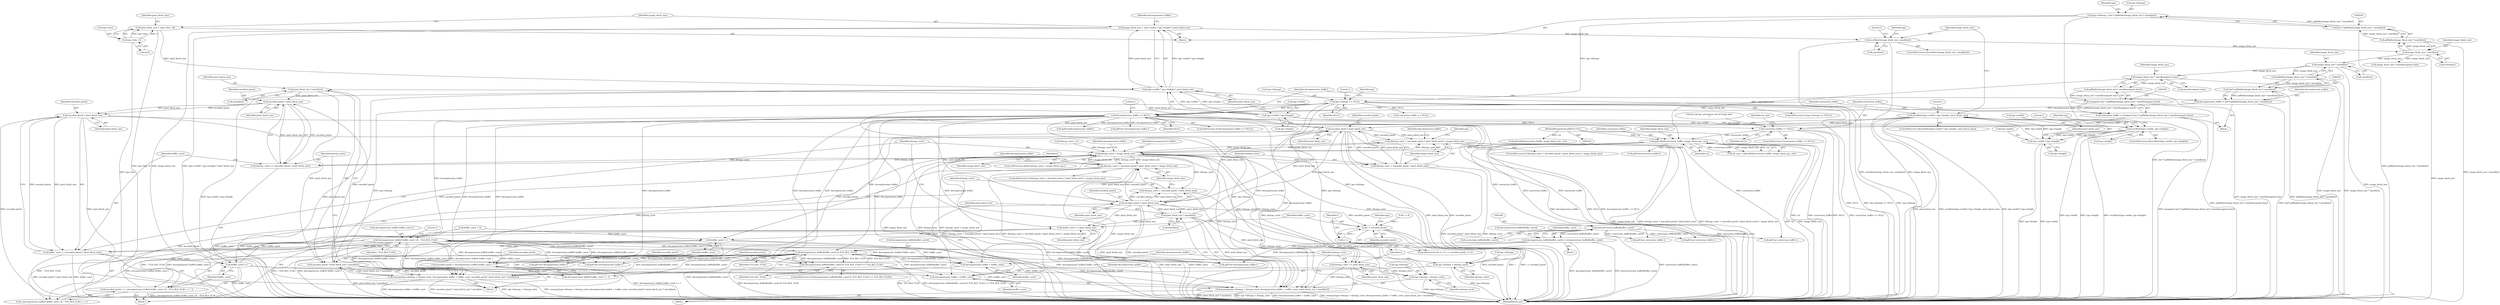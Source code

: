 digraph "1_libgd_fb0e0cce0b9f25389ab56604c3547351617e1415@API" {
"1000466" [label="(Call,pixel_block_size * sizeof(int))"];
"1000443" [label="(Call,encoded_pixels * pixel_block_size)"];
"1000430" [label="(Call,encoded_pixels = decompression_buffer[ buffer_caret ] + 1)"];
"1000290" [label="(Call,decompression_buffer == NULL)"];
"1000280" [label="(Call,decompression_buffer = (int*) gdMalloc(image_block_size * sizeof(int)))"];
"1000282" [label="(Call,(int*) gdMalloc(image_block_size * sizeof(int)))"];
"1000284" [label="(Call,gdMalloc(image_block_size * sizeof(int)))"];
"1000285" [label="(Call,image_block_size * sizeof(int))"];
"1000207" [label="(Call,image_block_size * sizeof(int))"];
"1000177" [label="(Call,overflow2(image_block_size, sizeof(int)))"];
"1000117" [label="(Call,image_block_size = (tga->width * tga->height) * pixel_block_size)"];
"1000119" [label="(Call,(tga->width * tga->height) * pixel_block_size)"];
"1000120" [label="(Call,tga->width * tga->height)"];
"1000109" [label="(Call,pixel_block_size = (tga->bits / 8))"];
"1000111" [label="(Call,tga->bits / 8)"];
"1000212" [label="(Call,tga->bitmap == NULL)"];
"1000200" [label="(Call,tga->bitmap = (int *) gdMalloc(image_block_size * sizeof(int)))"];
"1000204" [label="(Call,(int *) gdMalloc(image_block_size * sizeof(int)))"];
"1000206" [label="(Call,gdMalloc(image_block_size * sizeof(int)))"];
"1000375" [label="(Call,decompression_buffer[ buffer_caret ] & ~TGA_RLE_FLAG)"];
"1000365" [label="(Call,decompression_buffer[buffer_caret] & TGA_RLE_FLAG)"];
"1000344" [label="(Call,decompression_buffer[buffer_caret] = (int)conversion_buffer[buffer_caret])"];
"1000348" [label="(Call,(int)conversion_buffer[buffer_caret])"];
"1000320" [label="(Call,gdGetBuf(conversion_buffer, image_block_size, ctx))"];
"1000307" [label="(Call,conversion_buffer == NULL)"];
"1000297" [label="(Call,conversion_buffer = (unsigned char *) gdMalloc(image_block_size * sizeof(unsigned char)))"];
"1000299" [label="(Call,(unsigned char *) gdMalloc(image_block_size * sizeof(unsigned char)))"];
"1000301" [label="(Call,gdMalloc(image_block_size * sizeof(unsigned char)))"];
"1000302" [label="(Call,image_block_size * sizeof(unsigned char))"];
"1000105" [label="(MethodParameterIn,gdIOCtx *ctx)"];
"1000364" [label="(Call,(decompression_buffer[buffer_caret] & TGA_RLE_FLAG) == TGA_RLE_FLAG)"];
"1000477" [label="(Call,encoded_pixels * pixel_block_size)"];
"1000472" [label="(Call,encoded_pixels * pixel_block_size)"];
"1000464" [label="(Call,encoded_pixels * pixel_block_size * sizeof(int))"];
"1000466" [label="(Call,pixel_block_size * sizeof(int))"];
"1000163" [label="(Call,overflow2(tga->width * tga->height, pixel_block_size))"];
"1000164" [label="(Call,tga->width * tga->height)"];
"1000151" [label="(Call,overflow2(tga->width, tga->height))"];
"1000387" [label="(Call,encoded_pixels * pixel_block_size)"];
"1000372" [label="(Call,encoded_pixels = ( ( decompression_buffer[ buffer_caret ] & ~TGA_RLE_FLAG ) + 1 ))"];
"1000418" [label="(Call,pixel_block_size * sizeof(int))"];
"1000455" [label="(Call,memcpy(tga->bitmap + bitmap_caret, decompression_buffer + buffer_caret, encoded_pixels * pixel_block_size * sizeof(int)))"];
"1000470" [label="(Call,bitmap_caret += (encoded_pixels * pixel_block_size))"];
"1000359" [label="(Call,bitmap_caret < image_block_size)"];
"1000384" [label="(Call,(bitmap_caret + (encoded_pixels * pixel_block_size)) > image_block_size)"];
"1000385" [label="(Call,bitmap_caret + (encoded_pixels * pixel_block_size))"];
"1000409" [label="(Call,memcpy(tga->bitmap + bitmap_caret, decompression_buffer + buffer_caret, pixel_block_size * sizeof(int)))"];
"1000410" [label="(Call,tga->bitmap + bitmap_caret)"];
"1000422" [label="(Call,bitmap_caret += pixel_block_size)"];
"1000440" [label="(Call,(bitmap_caret + (encoded_pixels * pixel_block_size)) > image_block_size)"];
"1000441" [label="(Call,bitmap_caret + (encoded_pixels * pixel_block_size))"];
"1000456" [label="(Call,tga->bitmap + bitmap_caret)"];
"1000403" [label="(Call,i < encoded_pixels)"];
"1000406" [label="(Call,i++)"];
"1000425" [label="(Call,buffer_caret += pixel_block_size)"];
"1000381" [label="(Call,buffer_caret++)"];
"1000415" [label="(Call,decompression_buffer + buffer_caret)"];
"1000437" [label="(Call,buffer_caret++)"];
"1000461" [label="(Call,decompression_buffer + buffer_caret)"];
"1000475" [label="(Call,buffer_caret += (encoded_pixels * pixel_block_size))"];
"1000449" [label="(Identifier,decompression_buffer)"];
"1000150" [label="(ControlStructure,if(overflow2(tga->width, tga->height)))"];
"1000175" [label="(Literal,1)"];
"1000350" [label="(Call,conversion_buffer[buffer_caret])"];
"1000141" [label="(Call,bitmap_caret = 0)"];
"1000161" [label="(Literal,1)"];
"1000416" [label="(Identifier,decompression_buffer)"];
"1000441" [label="(Call,bitmap_caret + (encoded_pixels * pixel_block_size))"];
"1000119" [label="(Call,(tga->width * tga->height) * pixel_block_size)"];
"1000407" [label="(Identifier,i)"];
"1000419" [label="(Identifier,pixel_block_size)"];
"1000466" [label="(Call,pixel_block_size * sizeof(int))"];
"1000177" [label="(Call,overflow2(image_block_size, sizeof(int)))"];
"1000120" [label="(Call,tga->width * tga->height)"];
"1000431" [label="(Identifier,encoded_pixels)"];
"1000213" [label="(Call,tga->bitmap)"];
"1000374" [label="(Call,( decompression_buffer[ buffer_caret ] & ~TGA_RLE_FLAG ) + 1)"];
"1000458" [label="(Identifier,tga)"];
"1000312" [label="(Literal,\"gd-tga: premature end of image data\n\")"];
"1000427" [label="(Identifier,pixel_block_size)"];
"1000308" [label="(Identifier,conversion_buffer)"];
"1000112" [label="(Call,tga->bits)"];
"1000281" [label="(Identifier,decompression_buffer)"];
"1000107" [label="(Block,)"];
"1000382" [label="(Identifier,buffer_caret)"];
"1000414" [label="(Identifier,bitmap_caret)"];
"1000473" [label="(Identifier,encoded_pixels)"];
"1000372" [label="(Call,encoded_pixels = ( ( decompression_buffer[ buffer_caret ] & ~TGA_RLE_FLAG ) + 1 ))"];
"1000415" [label="(Call,decompression_buffer + buffer_caret)"];
"1000370" [label="(Identifier,TGA_RLE_FLAG)"];
"1000212" [label="(Call,tga->bitmap == NULL)"];
"1000209" [label="(Call,sizeof(int))"];
"1000361" [label="(Identifier,image_block_size)"];
"1000376" [label="(Call,decompression_buffer[ buffer_caret ])"];
"1000392" [label="(Call,gdFree( decompression_buffer ))"];
"1000403" [label="(Call,i < encoded_pixels)"];
"1000481" [label="(Identifier,decompression_buffer)"];
"1000387" [label="(Call,encoded_pixels * pixel_block_size)"];
"1000127" [label="(Identifier,pixel_block_size)"];
"1000343" [label="(Block,)"];
"1000482" [label="(Call,gdFree( conversion_buffer ))"];
"1000424" [label="(Identifier,pixel_block_size)"];
"1000393" [label="(Identifier,decompression_buffer)"];
"1000462" [label="(Identifier,decompression_buffer)"];
"1000418" [label="(Call,pixel_block_size * sizeof(int))"];
"1000214" [label="(Identifier,tga)"];
"1000151" [label="(Call,overflow2(tga->width, tga->height))"];
"1000296" [label="(Literal,1)"];
"1000410" [label="(Call,tga->bitmap + bitmap_caret)"];
"1000331" [label="(Call,gdFree(decompression_buffer))"];
"1000155" [label="(Call,tga->height)"];
"1000442" [label="(Identifier,bitmap_caret)"];
"1000162" [label="(ControlStructure,if(overflow2(tga->width * tga->height, pixel_block_size)))"];
"1000444" [label="(Identifier,encoded_pixels)"];
"1000412" [label="(Identifier,tga)"];
"1000208" [label="(Identifier,image_block_size)"];
"1000379" [label="(Identifier,~TGA_RLE_FLAG)"];
"1000298" [label="(Identifier,conversion_buffer)"];
"1000364" [label="(Call,(decompression_buffer[buffer_caret] & TGA_RLE_FLAG) == TGA_RLE_FLAG)"];
"1000206" [label="(Call,gdMalloc(image_block_size * sizeof(int)))"];
"1000309" [label="(Identifier,NULL)"];
"1000345" [label="(Call,decompression_buffer[buffer_caret])"];
"1000420" [label="(Call,sizeof(int))"];
"1000360" [label="(Identifier,bitmap_caret)"];
"1000121" [label="(Call,tga->width)"];
"1000430" [label="(Call,encoded_pixels = decompression_buffer[ buffer_caret ] + 1)"];
"1000471" [label="(Identifier,bitmap_caret)"];
"1000358" [label="(ControlStructure,while( bitmap_caret < image_block_size ))"];
"1000280" [label="(Call,decompression_buffer = (int*) gdMalloc(image_block_size * sizeof(int)))"];
"1000111" [label="(Call,tga->bits / 8)"];
"1000465" [label="(Identifier,encoded_pixels)"];
"1000323" [label="(Identifier,ctx)"];
"1000463" [label="(Identifier,buffer_caret)"];
"1000461" [label="(Call,decompression_buffer + buffer_caret)"];
"1000390" [label="(Identifier,image_block_size)"];
"1000165" [label="(Call,tga->width)"];
"1000385" [label="(Call,bitmap_caret + (encoded_pixels * pixel_block_size))"];
"1000284" [label="(Call,gdMalloc(image_block_size * sizeof(int)))"];
"1000373" [label="(Identifier,encoded_pixels)"];
"1000304" [label="(Call,sizeof(unsigned char))"];
"1000399" [label="(ControlStructure,for (i = 0; i < encoded_pixels; i++))"];
"1000432" [label="(Call,decompression_buffer[ buffer_caret ] + 1)"];
"1000423" [label="(Identifier,bitmap_caret)"];
"1000446" [label="(Identifier,image_block_size)"];
"1000168" [label="(Call,tga->height)"];
"1000381" [label="(Call,buffer_caret++)"];
"1000460" [label="(Identifier,bitmap_caret)"];
"1000164" [label="(Call,tga->width * tga->height)"];
"1000109" [label="(Call,pixel_block_size = (tga->bits / 8))"];
"1000389" [label="(Identifier,pixel_block_size)"];
"1000386" [label="(Identifier,bitmap_caret)"];
"1000236" [label="(Call,conversion_buffer == NULL)"];
"1000365" [label="(Call,decompression_buffer[buffer_caret] & TGA_RLE_FLAG)"];
"1000425" [label="(Call,buffer_caret += pixel_block_size)"];
"1000475" [label="(Call,buffer_caret += (encoded_pixels * pixel_block_size))"];
"1000406" [label="(Call,i++)"];
"1000404" [label="(Identifier,i)"];
"1000307" [label="(Call,conversion_buffer == NULL)"];
"1000384" [label="(Call,(bitmap_caret + (encoded_pixels * pixel_block_size)) > image_block_size)"];
"1000303" [label="(Identifier,image_block_size)"];
"1000371" [label="(Block,)"];
"1000375" [label="(Call,decompression_buffer[ buffer_caret ] & ~TGA_RLE_FLAG)"];
"1000479" [label="(Identifier,pixel_block_size)"];
"1000231" [label="(Call,image_block_size * sizeof(unsigned char))"];
"1000401" [label="(Identifier,i)"];
"1000166" [label="(Identifier,tga)"];
"1000480" [label="(Call,gdFree( decompression_buffer ))"];
"1000405" [label="(Identifier,encoded_pixels)"];
"1000110" [label="(Identifier,pixel_block_size)"];
"1000426" [label="(Identifier,buffer_caret)"];
"1000282" [label="(Call,(int*) gdMalloc(image_block_size * sizeof(int)))"];
"1000285" [label="(Call,image_block_size * sizeof(int))"];
"1000380" [label="(Literal,1)"];
"1000476" [label="(Identifier,buffer_caret)"];
"1000130" [label="(Identifier,decompression_buffer)"];
"1000474" [label="(Identifier,pixel_block_size)"];
"1000204" [label="(Call,(int *) gdMalloc(image_block_size * sizeof(int)))"];
"1000411" [label="(Call,tga->bitmap)"];
"1000245" [label="(Call,gdGetBuf(conversion_buffer, image_block_size, ctx))"];
"1000468" [label="(Call,sizeof(int))"];
"1000313" [label="(Call,gdFree( decompression_buffer ))"];
"1000292" [label="(Identifier,NULL)"];
"1000287" [label="(Call,sizeof(int))"];
"1000438" [label="(Identifier,buffer_caret)"];
"1000472" [label="(Call,encoded_pixels * pixel_block_size)"];
"1000189" [label="(Identifier,tga)"];
"1000344" [label="(Call,decompression_buffer[buffer_caret] = (int)conversion_buffer[buffer_caret])"];
"1000301" [label="(Call,gdMalloc(image_block_size * sizeof(unsigned char)))"];
"1000400" [label="(Call,i = 0)"];
"1000467" [label="(Identifier,pixel_block_size)"];
"1000456" [label="(Call,tga->bitmap + bitmap_caret)"];
"1000445" [label="(Identifier,pixel_block_size)"];
"1000394" [label="(Call,gdFree( conversion_buffer ))"];
"1000224" [label="(Block,)"];
"1000219" [label="(Literal,1)"];
"1000201" [label="(Call,tga->bitmap)"];
"1000457" [label="(Call,tga->bitmap)"];
"1000211" [label="(ControlStructure,if (tga->bitmap == NULL))"];
"1000383" [label="(ControlStructure,if ((bitmap_caret + (encoded_pixels * pixel_block_size)) > image_block_size))"];
"1000322" [label="(Identifier,image_block_size)"];
"1000408" [label="(Block,)"];
"1000117" [label="(Call,image_block_size = (tga->width * tga->height) * pixel_block_size)"];
"1000321" [label="(Identifier,conversion_buffer)"];
"1000222" [label="(Identifier,tga)"];
"1000118" [label="(Identifier,image_block_size)"];
"1000450" [label="(Call,gdFree( conversion_buffer ))"];
"1000105" [label="(MethodParameterIn,gdIOCtx *ctx)"];
"1000289" [label="(ControlStructure,if (decompression_buffer == NULL))"];
"1000409" [label="(Call,memcpy(tga->bitmap + bitmap_caret, decompression_buffer + buffer_caret, pixel_block_size * sizeof(int)))"];
"1000184" [label="(Literal,1)"];
"1000176" [label="(ControlStructure,if(overflow2(image_block_size, sizeof(int))))"];
"1000437" [label="(Call,buffer_caret++)"];
"1000318" [label="(Call,rle_size = gdGetBuf(conversion_buffer, image_block_size, ctx))"];
"1000216" [label="(Identifier,NULL)"];
"1000367" [label="(Identifier,decompression_buffer)"];
"1000487" [label="(MethodReturn,int)"];
"1000478" [label="(Identifier,encoded_pixels)"];
"1000440" [label="(Call,(bitmap_caret + (encoded_pixels * pixel_block_size)) > image_block_size)"];
"1000319" [label="(Identifier,rle_size)"];
"1000417" [label="(Identifier,buffer_caret)"];
"1000355" [label="(Call,buffer_caret = 0)"];
"1000363" [label="(ControlStructure,if ((decompression_buffer[buffer_caret] & TGA_RLE_FLAG) == TGA_RLE_FLAG))"];
"1000477" [label="(Call,encoded_pixels * pixel_block_size)"];
"1000171" [label="(Identifier,pixel_block_size)"];
"1000448" [label="(Call,gdFree( decompression_buffer ))"];
"1000369" [label="(Identifier,TGA_RLE_FLAG)"];
"1000200" [label="(Call,tga->bitmap = (int *) gdMalloc(image_block_size * sizeof(int)))"];
"1000207" [label="(Call,image_block_size * sizeof(int))"];
"1000464" [label="(Call,encoded_pixels * pixel_block_size * sizeof(int))"];
"1000302" [label="(Call,image_block_size * sizeof(unsigned char))"];
"1000179" [label="(Call,sizeof(int))"];
"1000299" [label="(Call,(unsigned char *) gdMalloc(image_block_size * sizeof(unsigned char)))"];
"1000470" [label="(Call,bitmap_caret += (encoded_pixels * pixel_block_size))"];
"1000152" [label="(Call,tga->width)"];
"1000455" [label="(Call,memcpy(tga->bitmap + bitmap_caret, decompression_buffer + buffer_caret, encoded_pixels * pixel_block_size * sizeof(int)))"];
"1000297" [label="(Call,conversion_buffer = (unsigned char *) gdMalloc(image_block_size * sizeof(unsigned char)))"];
"1000388" [label="(Identifier,encoded_pixels)"];
"1000429" [label="(Block,)"];
"1000178" [label="(Identifier,image_block_size)"];
"1000291" [label="(Identifier,decompression_buffer)"];
"1000286" [label="(Identifier,image_block_size)"];
"1000124" [label="(Call,tga->height)"];
"1000115" [label="(Literal,8)"];
"1000348" [label="(Call,(int)conversion_buffer[buffer_caret])"];
"1000443" [label="(Call,encoded_pixels * pixel_block_size)"];
"1000290" [label="(Call,decompression_buffer == NULL)"];
"1000306" [label="(ControlStructure,if (conversion_buffer == NULL))"];
"1000329" [label="(Call,gdFree(conversion_buffer))"];
"1000320" [label="(Call,gdGetBuf(conversion_buffer, image_block_size, ctx))"];
"1000354" [label="(Identifier,buffer_caret)"];
"1000163" [label="(Call,overflow2(tga->width * tga->height, pixel_block_size))"];
"1000422" [label="(Call,bitmap_caret += pixel_block_size)"];
"1000439" [label="(ControlStructure,if ((bitmap_caret + (encoded_pixels * pixel_block_size)) > image_block_size))"];
"1000359" [label="(Call,bitmap_caret < image_block_size)"];
"1000366" [label="(Call,decompression_buffer[buffer_caret])"];
"1000466" -> "1000464"  [label="AST: "];
"1000466" -> "1000468"  [label="CFG: "];
"1000467" -> "1000466"  [label="AST: "];
"1000468" -> "1000466"  [label="AST: "];
"1000464" -> "1000466"  [label="CFG: "];
"1000466" -> "1000464"  [label="DDG: pixel_block_size"];
"1000443" -> "1000466"  [label="DDG: pixel_block_size"];
"1000466" -> "1000472"  [label="DDG: pixel_block_size"];
"1000443" -> "1000441"  [label="AST: "];
"1000443" -> "1000445"  [label="CFG: "];
"1000444" -> "1000443"  [label="AST: "];
"1000445" -> "1000443"  [label="AST: "];
"1000441" -> "1000443"  [label="CFG: "];
"1000443" -> "1000487"  [label="DDG: pixel_block_size"];
"1000443" -> "1000487"  [label="DDG: encoded_pixels"];
"1000443" -> "1000440"  [label="DDG: encoded_pixels"];
"1000443" -> "1000440"  [label="DDG: pixel_block_size"];
"1000443" -> "1000441"  [label="DDG: encoded_pixels"];
"1000443" -> "1000441"  [label="DDG: pixel_block_size"];
"1000430" -> "1000443"  [label="DDG: encoded_pixels"];
"1000477" -> "1000443"  [label="DDG: pixel_block_size"];
"1000163" -> "1000443"  [label="DDG: pixel_block_size"];
"1000387" -> "1000443"  [label="DDG: pixel_block_size"];
"1000418" -> "1000443"  [label="DDG: pixel_block_size"];
"1000443" -> "1000464"  [label="DDG: encoded_pixels"];
"1000430" -> "1000429"  [label="AST: "];
"1000430" -> "1000432"  [label="CFG: "];
"1000431" -> "1000430"  [label="AST: "];
"1000432" -> "1000430"  [label="AST: "];
"1000438" -> "1000430"  [label="CFG: "];
"1000430" -> "1000487"  [label="DDG: decompression_buffer[ buffer_caret ] + 1"];
"1000290" -> "1000430"  [label="DDG: decompression_buffer"];
"1000375" -> "1000430"  [label="DDG: decompression_buffer[ buffer_caret ]"];
"1000365" -> "1000430"  [label="DDG: decompression_buffer[buffer_caret]"];
"1000290" -> "1000289"  [label="AST: "];
"1000290" -> "1000292"  [label="CFG: "];
"1000291" -> "1000290"  [label="AST: "];
"1000292" -> "1000290"  [label="AST: "];
"1000296" -> "1000290"  [label="CFG: "];
"1000298" -> "1000290"  [label="CFG: "];
"1000290" -> "1000487"  [label="DDG: decompression_buffer"];
"1000290" -> "1000487"  [label="DDG: NULL"];
"1000290" -> "1000487"  [label="DDG: decompression_buffer == NULL"];
"1000280" -> "1000290"  [label="DDG: decompression_buffer"];
"1000212" -> "1000290"  [label="DDG: NULL"];
"1000290" -> "1000307"  [label="DDG: NULL"];
"1000290" -> "1000313"  [label="DDG: decompression_buffer"];
"1000290" -> "1000331"  [label="DDG: decompression_buffer"];
"1000290" -> "1000365"  [label="DDG: decompression_buffer"];
"1000290" -> "1000375"  [label="DDG: decompression_buffer"];
"1000290" -> "1000392"  [label="DDG: decompression_buffer"];
"1000290" -> "1000409"  [label="DDG: decompression_buffer"];
"1000290" -> "1000415"  [label="DDG: decompression_buffer"];
"1000290" -> "1000432"  [label="DDG: decompression_buffer"];
"1000290" -> "1000448"  [label="DDG: decompression_buffer"];
"1000290" -> "1000455"  [label="DDG: decompression_buffer"];
"1000290" -> "1000461"  [label="DDG: decompression_buffer"];
"1000290" -> "1000480"  [label="DDG: decompression_buffer"];
"1000280" -> "1000224"  [label="AST: "];
"1000280" -> "1000282"  [label="CFG: "];
"1000281" -> "1000280"  [label="AST: "];
"1000282" -> "1000280"  [label="AST: "];
"1000291" -> "1000280"  [label="CFG: "];
"1000280" -> "1000487"  [label="DDG: (int*) gdMalloc(image_block_size * sizeof(int))"];
"1000282" -> "1000280"  [label="DDG: gdMalloc(image_block_size * sizeof(int))"];
"1000282" -> "1000284"  [label="CFG: "];
"1000283" -> "1000282"  [label="AST: "];
"1000284" -> "1000282"  [label="AST: "];
"1000282" -> "1000487"  [label="DDG: gdMalloc(image_block_size * sizeof(int))"];
"1000284" -> "1000282"  [label="DDG: image_block_size * sizeof(int)"];
"1000284" -> "1000285"  [label="CFG: "];
"1000285" -> "1000284"  [label="AST: "];
"1000284" -> "1000487"  [label="DDG: image_block_size * sizeof(int)"];
"1000285" -> "1000284"  [label="DDG: image_block_size"];
"1000285" -> "1000287"  [label="CFG: "];
"1000286" -> "1000285"  [label="AST: "];
"1000287" -> "1000285"  [label="AST: "];
"1000285" -> "1000487"  [label="DDG: image_block_size"];
"1000207" -> "1000285"  [label="DDG: image_block_size"];
"1000285" -> "1000302"  [label="DDG: image_block_size"];
"1000207" -> "1000206"  [label="AST: "];
"1000207" -> "1000209"  [label="CFG: "];
"1000208" -> "1000207"  [label="AST: "];
"1000209" -> "1000207"  [label="AST: "];
"1000206" -> "1000207"  [label="CFG: "];
"1000207" -> "1000487"  [label="DDG: image_block_size"];
"1000207" -> "1000206"  [label="DDG: image_block_size"];
"1000177" -> "1000207"  [label="DDG: image_block_size"];
"1000207" -> "1000231"  [label="DDG: image_block_size"];
"1000177" -> "1000176"  [label="AST: "];
"1000177" -> "1000179"  [label="CFG: "];
"1000178" -> "1000177"  [label="AST: "];
"1000179" -> "1000177"  [label="AST: "];
"1000184" -> "1000177"  [label="CFG: "];
"1000189" -> "1000177"  [label="CFG: "];
"1000177" -> "1000487"  [label="DDG: image_block_size"];
"1000177" -> "1000487"  [label="DDG: overflow2(image_block_size, sizeof(int))"];
"1000117" -> "1000177"  [label="DDG: image_block_size"];
"1000117" -> "1000107"  [label="AST: "];
"1000117" -> "1000119"  [label="CFG: "];
"1000118" -> "1000117"  [label="AST: "];
"1000119" -> "1000117"  [label="AST: "];
"1000130" -> "1000117"  [label="CFG: "];
"1000117" -> "1000487"  [label="DDG: image_block_size"];
"1000117" -> "1000487"  [label="DDG: (tga->width * tga->height) * pixel_block_size"];
"1000119" -> "1000117"  [label="DDG: tga->width * tga->height"];
"1000119" -> "1000117"  [label="DDG: pixel_block_size"];
"1000119" -> "1000127"  [label="CFG: "];
"1000120" -> "1000119"  [label="AST: "];
"1000127" -> "1000119"  [label="AST: "];
"1000119" -> "1000487"  [label="DDG: pixel_block_size"];
"1000119" -> "1000487"  [label="DDG: tga->width * tga->height"];
"1000120" -> "1000119"  [label="DDG: tga->width"];
"1000120" -> "1000119"  [label="DDG: tga->height"];
"1000109" -> "1000119"  [label="DDG: pixel_block_size"];
"1000119" -> "1000163"  [label="DDG: pixel_block_size"];
"1000120" -> "1000124"  [label="CFG: "];
"1000121" -> "1000120"  [label="AST: "];
"1000124" -> "1000120"  [label="AST: "];
"1000127" -> "1000120"  [label="CFG: "];
"1000120" -> "1000151"  [label="DDG: tga->width"];
"1000120" -> "1000151"  [label="DDG: tga->height"];
"1000109" -> "1000107"  [label="AST: "];
"1000109" -> "1000111"  [label="CFG: "];
"1000110" -> "1000109"  [label="AST: "];
"1000111" -> "1000109"  [label="AST: "];
"1000118" -> "1000109"  [label="CFG: "];
"1000109" -> "1000487"  [label="DDG: tga->bits / 8"];
"1000111" -> "1000109"  [label="DDG: tga->bits"];
"1000111" -> "1000109"  [label="DDG: 8"];
"1000111" -> "1000115"  [label="CFG: "];
"1000112" -> "1000111"  [label="AST: "];
"1000115" -> "1000111"  [label="AST: "];
"1000111" -> "1000487"  [label="DDG: tga->bits"];
"1000212" -> "1000211"  [label="AST: "];
"1000212" -> "1000216"  [label="CFG: "];
"1000213" -> "1000212"  [label="AST: "];
"1000216" -> "1000212"  [label="AST: "];
"1000219" -> "1000212"  [label="CFG: "];
"1000222" -> "1000212"  [label="CFG: "];
"1000212" -> "1000487"  [label="DDG: NULL"];
"1000212" -> "1000487"  [label="DDG: tga->bitmap == NULL"];
"1000212" -> "1000487"  [label="DDG: tga->bitmap"];
"1000200" -> "1000212"  [label="DDG: tga->bitmap"];
"1000212" -> "1000236"  [label="DDG: NULL"];
"1000212" -> "1000409"  [label="DDG: tga->bitmap"];
"1000212" -> "1000410"  [label="DDG: tga->bitmap"];
"1000212" -> "1000455"  [label="DDG: tga->bitmap"];
"1000212" -> "1000456"  [label="DDG: tga->bitmap"];
"1000200" -> "1000107"  [label="AST: "];
"1000200" -> "1000204"  [label="CFG: "];
"1000201" -> "1000200"  [label="AST: "];
"1000204" -> "1000200"  [label="AST: "];
"1000214" -> "1000200"  [label="CFG: "];
"1000200" -> "1000487"  [label="DDG: (int *) gdMalloc(image_block_size * sizeof(int))"];
"1000204" -> "1000200"  [label="DDG: gdMalloc(image_block_size * sizeof(int))"];
"1000204" -> "1000206"  [label="CFG: "];
"1000205" -> "1000204"  [label="AST: "];
"1000206" -> "1000204"  [label="AST: "];
"1000204" -> "1000487"  [label="DDG: gdMalloc(image_block_size * sizeof(int))"];
"1000206" -> "1000204"  [label="DDG: image_block_size * sizeof(int)"];
"1000206" -> "1000487"  [label="DDG: image_block_size * sizeof(int)"];
"1000375" -> "1000374"  [label="AST: "];
"1000375" -> "1000379"  [label="CFG: "];
"1000376" -> "1000375"  [label="AST: "];
"1000379" -> "1000375"  [label="AST: "];
"1000380" -> "1000375"  [label="CFG: "];
"1000375" -> "1000487"  [label="DDG: decompression_buffer[ buffer_caret ]"];
"1000375" -> "1000487"  [label="DDG: ~TGA_RLE_FLAG"];
"1000375" -> "1000365"  [label="DDG: decompression_buffer[ buffer_caret ]"];
"1000375" -> "1000372"  [label="DDG: decompression_buffer[ buffer_caret ]"];
"1000375" -> "1000372"  [label="DDG: ~TGA_RLE_FLAG"];
"1000375" -> "1000374"  [label="DDG: decompression_buffer[ buffer_caret ]"];
"1000375" -> "1000374"  [label="DDG: ~TGA_RLE_FLAG"];
"1000365" -> "1000375"  [label="DDG: decompression_buffer[buffer_caret]"];
"1000375" -> "1000392"  [label="DDG: decompression_buffer[ buffer_caret ]"];
"1000375" -> "1000409"  [label="DDG: decompression_buffer[ buffer_caret ]"];
"1000375" -> "1000415"  [label="DDG: decompression_buffer[ buffer_caret ]"];
"1000375" -> "1000432"  [label="DDG: decompression_buffer[ buffer_caret ]"];
"1000375" -> "1000448"  [label="DDG: decompression_buffer[ buffer_caret ]"];
"1000375" -> "1000455"  [label="DDG: decompression_buffer[ buffer_caret ]"];
"1000375" -> "1000461"  [label="DDG: decompression_buffer[ buffer_caret ]"];
"1000375" -> "1000480"  [label="DDG: decompression_buffer[ buffer_caret ]"];
"1000365" -> "1000364"  [label="AST: "];
"1000365" -> "1000369"  [label="CFG: "];
"1000366" -> "1000365"  [label="AST: "];
"1000369" -> "1000365"  [label="AST: "];
"1000370" -> "1000365"  [label="CFG: "];
"1000365" -> "1000487"  [label="DDG: decompression_buffer[buffer_caret]"];
"1000365" -> "1000364"  [label="DDG: decompression_buffer[buffer_caret]"];
"1000365" -> "1000364"  [label="DDG: TGA_RLE_FLAG"];
"1000344" -> "1000365"  [label="DDG: decompression_buffer[buffer_caret]"];
"1000364" -> "1000365"  [label="DDG: TGA_RLE_FLAG"];
"1000365" -> "1000392"  [label="DDG: decompression_buffer[buffer_caret]"];
"1000365" -> "1000409"  [label="DDG: decompression_buffer[buffer_caret]"];
"1000365" -> "1000415"  [label="DDG: decompression_buffer[buffer_caret]"];
"1000365" -> "1000432"  [label="DDG: decompression_buffer[buffer_caret]"];
"1000365" -> "1000448"  [label="DDG: decompression_buffer[buffer_caret]"];
"1000365" -> "1000455"  [label="DDG: decompression_buffer[buffer_caret]"];
"1000365" -> "1000461"  [label="DDG: decompression_buffer[buffer_caret]"];
"1000365" -> "1000480"  [label="DDG: decompression_buffer[buffer_caret]"];
"1000344" -> "1000343"  [label="AST: "];
"1000344" -> "1000348"  [label="CFG: "];
"1000345" -> "1000344"  [label="AST: "];
"1000348" -> "1000344"  [label="AST: "];
"1000354" -> "1000344"  [label="CFG: "];
"1000344" -> "1000487"  [label="DDG: (int)conversion_buffer[buffer_caret]"];
"1000344" -> "1000487"  [label="DDG: decompression_buffer[buffer_caret]"];
"1000348" -> "1000344"  [label="DDG: conversion_buffer[buffer_caret]"];
"1000344" -> "1000480"  [label="DDG: decompression_buffer[buffer_caret]"];
"1000348" -> "1000350"  [label="CFG: "];
"1000349" -> "1000348"  [label="AST: "];
"1000350" -> "1000348"  [label="AST: "];
"1000348" -> "1000487"  [label="DDG: conversion_buffer[buffer_caret]"];
"1000320" -> "1000348"  [label="DDG: conversion_buffer"];
"1000348" -> "1000394"  [label="DDG: conversion_buffer[buffer_caret]"];
"1000348" -> "1000450"  [label="DDG: conversion_buffer[buffer_caret]"];
"1000348" -> "1000482"  [label="DDG: conversion_buffer[buffer_caret]"];
"1000320" -> "1000318"  [label="AST: "];
"1000320" -> "1000323"  [label="CFG: "];
"1000321" -> "1000320"  [label="AST: "];
"1000322" -> "1000320"  [label="AST: "];
"1000323" -> "1000320"  [label="AST: "];
"1000318" -> "1000320"  [label="CFG: "];
"1000320" -> "1000487"  [label="DDG: image_block_size"];
"1000320" -> "1000487"  [label="DDG: ctx"];
"1000320" -> "1000318"  [label="DDG: conversion_buffer"];
"1000320" -> "1000318"  [label="DDG: image_block_size"];
"1000320" -> "1000318"  [label="DDG: ctx"];
"1000307" -> "1000320"  [label="DDG: conversion_buffer"];
"1000302" -> "1000320"  [label="DDG: image_block_size"];
"1000105" -> "1000320"  [label="DDG: ctx"];
"1000320" -> "1000329"  [label="DDG: conversion_buffer"];
"1000320" -> "1000359"  [label="DDG: image_block_size"];
"1000320" -> "1000394"  [label="DDG: conversion_buffer"];
"1000320" -> "1000450"  [label="DDG: conversion_buffer"];
"1000320" -> "1000482"  [label="DDG: conversion_buffer"];
"1000307" -> "1000306"  [label="AST: "];
"1000307" -> "1000309"  [label="CFG: "];
"1000308" -> "1000307"  [label="AST: "];
"1000309" -> "1000307"  [label="AST: "];
"1000312" -> "1000307"  [label="CFG: "];
"1000319" -> "1000307"  [label="CFG: "];
"1000307" -> "1000487"  [label="DDG: NULL"];
"1000307" -> "1000487"  [label="DDG: conversion_buffer == NULL"];
"1000307" -> "1000487"  [label="DDG: conversion_buffer"];
"1000297" -> "1000307"  [label="DDG: conversion_buffer"];
"1000297" -> "1000224"  [label="AST: "];
"1000297" -> "1000299"  [label="CFG: "];
"1000298" -> "1000297"  [label="AST: "];
"1000299" -> "1000297"  [label="AST: "];
"1000308" -> "1000297"  [label="CFG: "];
"1000297" -> "1000487"  [label="DDG: (unsigned char *) gdMalloc(image_block_size * sizeof(unsigned char))"];
"1000299" -> "1000297"  [label="DDG: gdMalloc(image_block_size * sizeof(unsigned char))"];
"1000299" -> "1000301"  [label="CFG: "];
"1000300" -> "1000299"  [label="AST: "];
"1000301" -> "1000299"  [label="AST: "];
"1000299" -> "1000487"  [label="DDG: gdMalloc(image_block_size * sizeof(unsigned char))"];
"1000301" -> "1000299"  [label="DDG: image_block_size * sizeof(unsigned char)"];
"1000301" -> "1000302"  [label="CFG: "];
"1000302" -> "1000301"  [label="AST: "];
"1000301" -> "1000487"  [label="DDG: image_block_size * sizeof(unsigned char)"];
"1000302" -> "1000301"  [label="DDG: image_block_size"];
"1000302" -> "1000304"  [label="CFG: "];
"1000303" -> "1000302"  [label="AST: "];
"1000304" -> "1000302"  [label="AST: "];
"1000302" -> "1000487"  [label="DDG: image_block_size"];
"1000105" -> "1000104"  [label="AST: "];
"1000105" -> "1000487"  [label="DDG: ctx"];
"1000105" -> "1000245"  [label="DDG: ctx"];
"1000364" -> "1000363"  [label="AST: "];
"1000364" -> "1000370"  [label="CFG: "];
"1000370" -> "1000364"  [label="AST: "];
"1000373" -> "1000364"  [label="CFG: "];
"1000431" -> "1000364"  [label="CFG: "];
"1000364" -> "1000487"  [label="DDG: decompression_buffer[buffer_caret] & TGA_RLE_FLAG"];
"1000364" -> "1000487"  [label="DDG: TGA_RLE_FLAG"];
"1000364" -> "1000487"  [label="DDG: (decompression_buffer[buffer_caret] & TGA_RLE_FLAG) == TGA_RLE_FLAG"];
"1000477" -> "1000475"  [label="AST: "];
"1000477" -> "1000479"  [label="CFG: "];
"1000478" -> "1000477"  [label="AST: "];
"1000479" -> "1000477"  [label="AST: "];
"1000475" -> "1000477"  [label="CFG: "];
"1000477" -> "1000487"  [label="DDG: pixel_block_size"];
"1000477" -> "1000487"  [label="DDG: encoded_pixels"];
"1000477" -> "1000387"  [label="DDG: pixel_block_size"];
"1000477" -> "1000475"  [label="DDG: encoded_pixels"];
"1000477" -> "1000475"  [label="DDG: pixel_block_size"];
"1000472" -> "1000477"  [label="DDG: encoded_pixels"];
"1000472" -> "1000477"  [label="DDG: pixel_block_size"];
"1000472" -> "1000470"  [label="AST: "];
"1000472" -> "1000474"  [label="CFG: "];
"1000473" -> "1000472"  [label="AST: "];
"1000474" -> "1000472"  [label="AST: "];
"1000470" -> "1000472"  [label="CFG: "];
"1000472" -> "1000470"  [label="DDG: encoded_pixels"];
"1000472" -> "1000470"  [label="DDG: pixel_block_size"];
"1000464" -> "1000472"  [label="DDG: encoded_pixels"];
"1000464" -> "1000455"  [label="AST: "];
"1000465" -> "1000464"  [label="AST: "];
"1000455" -> "1000464"  [label="CFG: "];
"1000464" -> "1000487"  [label="DDG: pixel_block_size * sizeof(int)"];
"1000464" -> "1000455"  [label="DDG: encoded_pixels"];
"1000464" -> "1000455"  [label="DDG: pixel_block_size * sizeof(int)"];
"1000163" -> "1000162"  [label="AST: "];
"1000163" -> "1000171"  [label="CFG: "];
"1000164" -> "1000163"  [label="AST: "];
"1000171" -> "1000163"  [label="AST: "];
"1000175" -> "1000163"  [label="CFG: "];
"1000178" -> "1000163"  [label="CFG: "];
"1000163" -> "1000487"  [label="DDG: tga->width * tga->height"];
"1000163" -> "1000487"  [label="DDG: pixel_block_size"];
"1000163" -> "1000487"  [label="DDG: overflow2(tga->width * tga->height, pixel_block_size)"];
"1000164" -> "1000163"  [label="DDG: tga->width"];
"1000164" -> "1000163"  [label="DDG: tga->height"];
"1000163" -> "1000387"  [label="DDG: pixel_block_size"];
"1000164" -> "1000168"  [label="CFG: "];
"1000165" -> "1000164"  [label="AST: "];
"1000168" -> "1000164"  [label="AST: "];
"1000171" -> "1000164"  [label="CFG: "];
"1000164" -> "1000487"  [label="DDG: tga->height"];
"1000164" -> "1000487"  [label="DDG: tga->width"];
"1000151" -> "1000164"  [label="DDG: tga->width"];
"1000151" -> "1000164"  [label="DDG: tga->height"];
"1000151" -> "1000150"  [label="AST: "];
"1000151" -> "1000155"  [label="CFG: "];
"1000152" -> "1000151"  [label="AST: "];
"1000155" -> "1000151"  [label="AST: "];
"1000161" -> "1000151"  [label="CFG: "];
"1000166" -> "1000151"  [label="CFG: "];
"1000151" -> "1000487"  [label="DDG: overflow2(tga->width, tga->height)"];
"1000151" -> "1000487"  [label="DDG: tga->width"];
"1000151" -> "1000487"  [label="DDG: tga->height"];
"1000387" -> "1000385"  [label="AST: "];
"1000387" -> "1000389"  [label="CFG: "];
"1000388" -> "1000387"  [label="AST: "];
"1000389" -> "1000387"  [label="AST: "];
"1000385" -> "1000387"  [label="CFG: "];
"1000387" -> "1000487"  [label="DDG: pixel_block_size"];
"1000387" -> "1000487"  [label="DDG: encoded_pixels"];
"1000387" -> "1000384"  [label="DDG: encoded_pixels"];
"1000387" -> "1000384"  [label="DDG: pixel_block_size"];
"1000387" -> "1000385"  [label="DDG: encoded_pixels"];
"1000387" -> "1000385"  [label="DDG: pixel_block_size"];
"1000372" -> "1000387"  [label="DDG: encoded_pixels"];
"1000418" -> "1000387"  [label="DDG: pixel_block_size"];
"1000387" -> "1000403"  [label="DDG: encoded_pixels"];
"1000387" -> "1000418"  [label="DDG: pixel_block_size"];
"1000387" -> "1000425"  [label="DDG: pixel_block_size"];
"1000372" -> "1000371"  [label="AST: "];
"1000372" -> "1000374"  [label="CFG: "];
"1000373" -> "1000372"  [label="AST: "];
"1000374" -> "1000372"  [label="AST: "];
"1000382" -> "1000372"  [label="CFG: "];
"1000372" -> "1000487"  [label="DDG: ( decompression_buffer[ buffer_caret ] & ~TGA_RLE_FLAG ) + 1"];
"1000418" -> "1000409"  [label="AST: "];
"1000418" -> "1000420"  [label="CFG: "];
"1000419" -> "1000418"  [label="AST: "];
"1000420" -> "1000418"  [label="AST: "];
"1000409" -> "1000418"  [label="CFG: "];
"1000418" -> "1000409"  [label="DDG: pixel_block_size"];
"1000418" -> "1000422"  [label="DDG: pixel_block_size"];
"1000418" -> "1000425"  [label="DDG: pixel_block_size"];
"1000455" -> "1000429"  [label="AST: "];
"1000456" -> "1000455"  [label="AST: "];
"1000461" -> "1000455"  [label="AST: "];
"1000471" -> "1000455"  [label="CFG: "];
"1000455" -> "1000487"  [label="DDG: memcpy(tga->bitmap + bitmap_caret, decompression_buffer + buffer_caret, encoded_pixels * pixel_block_size * sizeof(int))"];
"1000455" -> "1000487"  [label="DDG: decompression_buffer + buffer_caret"];
"1000455" -> "1000487"  [label="DDG: encoded_pixels * pixel_block_size * sizeof(int)"];
"1000455" -> "1000487"  [label="DDG: tga->bitmap + bitmap_caret"];
"1000359" -> "1000455"  [label="DDG: bitmap_caret"];
"1000437" -> "1000455"  [label="DDG: buffer_caret"];
"1000470" -> "1000429"  [label="AST: "];
"1000471" -> "1000470"  [label="AST: "];
"1000476" -> "1000470"  [label="CFG: "];
"1000470" -> "1000359"  [label="DDG: bitmap_caret"];
"1000359" -> "1000470"  [label="DDG: bitmap_caret"];
"1000359" -> "1000358"  [label="AST: "];
"1000359" -> "1000361"  [label="CFG: "];
"1000360" -> "1000359"  [label="AST: "];
"1000361" -> "1000359"  [label="AST: "];
"1000367" -> "1000359"  [label="CFG: "];
"1000481" -> "1000359"  [label="CFG: "];
"1000359" -> "1000487"  [label="DDG: image_block_size"];
"1000359" -> "1000487"  [label="DDG: bitmap_caret"];
"1000359" -> "1000487"  [label="DDG: bitmap_caret < image_block_size"];
"1000141" -> "1000359"  [label="DDG: bitmap_caret"];
"1000422" -> "1000359"  [label="DDG: bitmap_caret"];
"1000440" -> "1000359"  [label="DDG: image_block_size"];
"1000384" -> "1000359"  [label="DDG: image_block_size"];
"1000359" -> "1000384"  [label="DDG: bitmap_caret"];
"1000359" -> "1000384"  [label="DDG: image_block_size"];
"1000359" -> "1000385"  [label="DDG: bitmap_caret"];
"1000359" -> "1000409"  [label="DDG: bitmap_caret"];
"1000359" -> "1000410"  [label="DDG: bitmap_caret"];
"1000359" -> "1000422"  [label="DDG: bitmap_caret"];
"1000359" -> "1000440"  [label="DDG: bitmap_caret"];
"1000359" -> "1000440"  [label="DDG: image_block_size"];
"1000359" -> "1000441"  [label="DDG: bitmap_caret"];
"1000359" -> "1000456"  [label="DDG: bitmap_caret"];
"1000384" -> "1000383"  [label="AST: "];
"1000384" -> "1000390"  [label="CFG: "];
"1000385" -> "1000384"  [label="AST: "];
"1000390" -> "1000384"  [label="AST: "];
"1000393" -> "1000384"  [label="CFG: "];
"1000401" -> "1000384"  [label="CFG: "];
"1000384" -> "1000487"  [label="DDG: (bitmap_caret + (encoded_pixels * pixel_block_size)) > image_block_size"];
"1000384" -> "1000487"  [label="DDG: image_block_size"];
"1000384" -> "1000487"  [label="DDG: bitmap_caret + (encoded_pixels * pixel_block_size)"];
"1000386" -> "1000385"  [label="AST: "];
"1000390" -> "1000385"  [label="CFG: "];
"1000385" -> "1000487"  [label="DDG: encoded_pixels * pixel_block_size"];
"1000385" -> "1000487"  [label="DDG: bitmap_caret"];
"1000409" -> "1000408"  [label="AST: "];
"1000410" -> "1000409"  [label="AST: "];
"1000415" -> "1000409"  [label="AST: "];
"1000423" -> "1000409"  [label="CFG: "];
"1000409" -> "1000487"  [label="DDG: memcpy(tga->bitmap + bitmap_caret, decompression_buffer + buffer_caret, pixel_block_size * sizeof(int))"];
"1000409" -> "1000487"  [label="DDG: pixel_block_size * sizeof(int)"];
"1000409" -> "1000487"  [label="DDG: tga->bitmap + bitmap_caret"];
"1000409" -> "1000487"  [label="DDG: decompression_buffer + buffer_caret"];
"1000422" -> "1000409"  [label="DDG: bitmap_caret"];
"1000381" -> "1000409"  [label="DDG: buffer_caret"];
"1000410" -> "1000414"  [label="CFG: "];
"1000411" -> "1000410"  [label="AST: "];
"1000414" -> "1000410"  [label="AST: "];
"1000416" -> "1000410"  [label="CFG: "];
"1000410" -> "1000487"  [label="DDG: tga->bitmap"];
"1000422" -> "1000410"  [label="DDG: bitmap_caret"];
"1000422" -> "1000408"  [label="AST: "];
"1000422" -> "1000424"  [label="CFG: "];
"1000423" -> "1000422"  [label="AST: "];
"1000424" -> "1000422"  [label="AST: "];
"1000407" -> "1000422"  [label="CFG: "];
"1000440" -> "1000439"  [label="AST: "];
"1000440" -> "1000446"  [label="CFG: "];
"1000441" -> "1000440"  [label="AST: "];
"1000446" -> "1000440"  [label="AST: "];
"1000449" -> "1000440"  [label="CFG: "];
"1000458" -> "1000440"  [label="CFG: "];
"1000440" -> "1000487"  [label="DDG: (bitmap_caret + (encoded_pixels * pixel_block_size)) > image_block_size"];
"1000440" -> "1000487"  [label="DDG: image_block_size"];
"1000440" -> "1000487"  [label="DDG: bitmap_caret + (encoded_pixels * pixel_block_size)"];
"1000442" -> "1000441"  [label="AST: "];
"1000446" -> "1000441"  [label="CFG: "];
"1000441" -> "1000487"  [label="DDG: bitmap_caret"];
"1000441" -> "1000487"  [label="DDG: encoded_pixels * pixel_block_size"];
"1000456" -> "1000460"  [label="CFG: "];
"1000457" -> "1000456"  [label="AST: "];
"1000460" -> "1000456"  [label="AST: "];
"1000462" -> "1000456"  [label="CFG: "];
"1000456" -> "1000487"  [label="DDG: tga->bitmap"];
"1000403" -> "1000399"  [label="AST: "];
"1000403" -> "1000405"  [label="CFG: "];
"1000404" -> "1000403"  [label="AST: "];
"1000405" -> "1000403"  [label="AST: "];
"1000412" -> "1000403"  [label="CFG: "];
"1000426" -> "1000403"  [label="CFG: "];
"1000403" -> "1000487"  [label="DDG: encoded_pixels"];
"1000403" -> "1000487"  [label="DDG: i"];
"1000403" -> "1000487"  [label="DDG: i < encoded_pixels"];
"1000400" -> "1000403"  [label="DDG: i"];
"1000406" -> "1000403"  [label="DDG: i"];
"1000403" -> "1000406"  [label="DDG: i"];
"1000406" -> "1000399"  [label="AST: "];
"1000406" -> "1000407"  [label="CFG: "];
"1000407" -> "1000406"  [label="AST: "];
"1000404" -> "1000406"  [label="CFG: "];
"1000425" -> "1000371"  [label="AST: "];
"1000425" -> "1000427"  [label="CFG: "];
"1000426" -> "1000425"  [label="AST: "];
"1000427" -> "1000425"  [label="AST: "];
"1000360" -> "1000425"  [label="CFG: "];
"1000425" -> "1000487"  [label="DDG: pixel_block_size"];
"1000425" -> "1000487"  [label="DDG: buffer_caret"];
"1000425" -> "1000381"  [label="DDG: buffer_caret"];
"1000381" -> "1000425"  [label="DDG: buffer_caret"];
"1000425" -> "1000437"  [label="DDG: buffer_caret"];
"1000381" -> "1000371"  [label="AST: "];
"1000381" -> "1000382"  [label="CFG: "];
"1000382" -> "1000381"  [label="AST: "];
"1000386" -> "1000381"  [label="CFG: "];
"1000381" -> "1000487"  [label="DDG: buffer_caret"];
"1000355" -> "1000381"  [label="DDG: buffer_caret"];
"1000475" -> "1000381"  [label="DDG: buffer_caret"];
"1000381" -> "1000415"  [label="DDG: buffer_caret"];
"1000415" -> "1000417"  [label="CFG: "];
"1000416" -> "1000415"  [label="AST: "];
"1000417" -> "1000415"  [label="AST: "];
"1000419" -> "1000415"  [label="CFG: "];
"1000437" -> "1000429"  [label="AST: "];
"1000437" -> "1000438"  [label="CFG: "];
"1000438" -> "1000437"  [label="AST: "];
"1000442" -> "1000437"  [label="CFG: "];
"1000437" -> "1000487"  [label="DDG: buffer_caret"];
"1000355" -> "1000437"  [label="DDG: buffer_caret"];
"1000475" -> "1000437"  [label="DDG: buffer_caret"];
"1000437" -> "1000461"  [label="DDG: buffer_caret"];
"1000437" -> "1000475"  [label="DDG: buffer_caret"];
"1000461" -> "1000463"  [label="CFG: "];
"1000462" -> "1000461"  [label="AST: "];
"1000463" -> "1000461"  [label="AST: "];
"1000465" -> "1000461"  [label="CFG: "];
"1000475" -> "1000429"  [label="AST: "];
"1000476" -> "1000475"  [label="AST: "];
"1000360" -> "1000475"  [label="CFG: "];
"1000475" -> "1000487"  [label="DDG: buffer_caret"];
"1000475" -> "1000487"  [label="DDG: encoded_pixels * pixel_block_size"];
}
